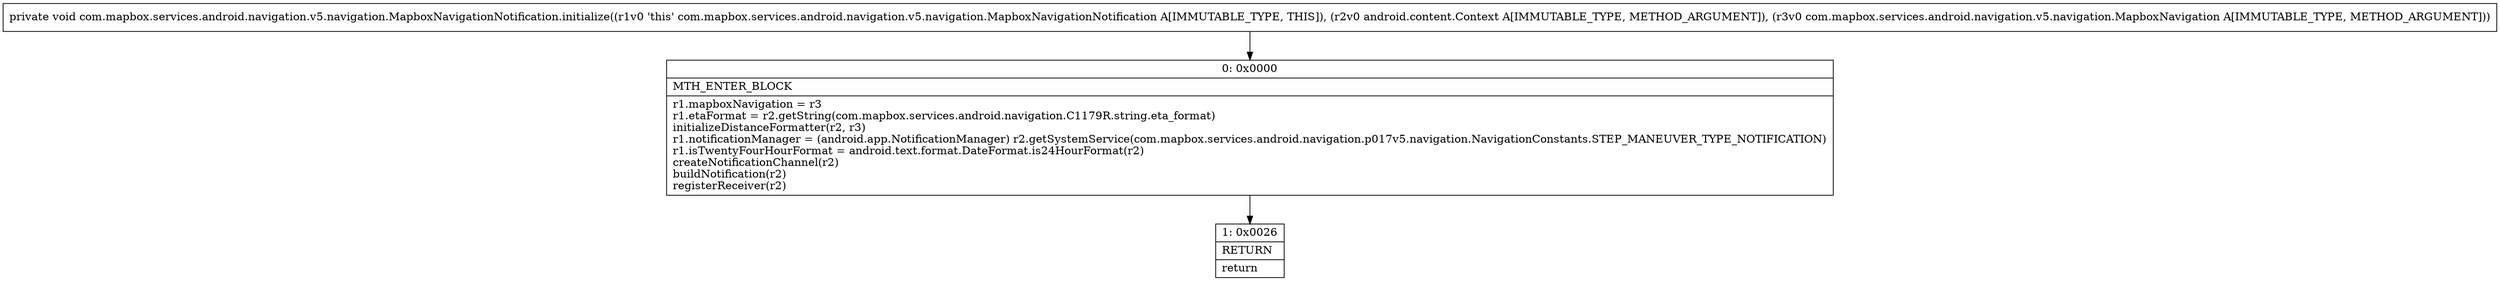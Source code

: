 digraph "CFG forcom.mapbox.services.android.navigation.v5.navigation.MapboxNavigationNotification.initialize(Landroid\/content\/Context;Lcom\/mapbox\/services\/android\/navigation\/v5\/navigation\/MapboxNavigation;)V" {
Node_0 [shape=record,label="{0\:\ 0x0000|MTH_ENTER_BLOCK\l|r1.mapboxNavigation = r3\lr1.etaFormat = r2.getString(com.mapbox.services.android.navigation.C1179R.string.eta_format)\linitializeDistanceFormatter(r2, r3)\lr1.notificationManager = (android.app.NotificationManager) r2.getSystemService(com.mapbox.services.android.navigation.p017v5.navigation.NavigationConstants.STEP_MANEUVER_TYPE_NOTIFICATION)\lr1.isTwentyFourHourFormat = android.text.format.DateFormat.is24HourFormat(r2)\lcreateNotificationChannel(r2)\lbuildNotification(r2)\lregisterReceiver(r2)\l}"];
Node_1 [shape=record,label="{1\:\ 0x0026|RETURN\l|return\l}"];
MethodNode[shape=record,label="{private void com.mapbox.services.android.navigation.v5.navigation.MapboxNavigationNotification.initialize((r1v0 'this' com.mapbox.services.android.navigation.v5.navigation.MapboxNavigationNotification A[IMMUTABLE_TYPE, THIS]), (r2v0 android.content.Context A[IMMUTABLE_TYPE, METHOD_ARGUMENT]), (r3v0 com.mapbox.services.android.navigation.v5.navigation.MapboxNavigation A[IMMUTABLE_TYPE, METHOD_ARGUMENT])) }"];
MethodNode -> Node_0;
Node_0 -> Node_1;
}

